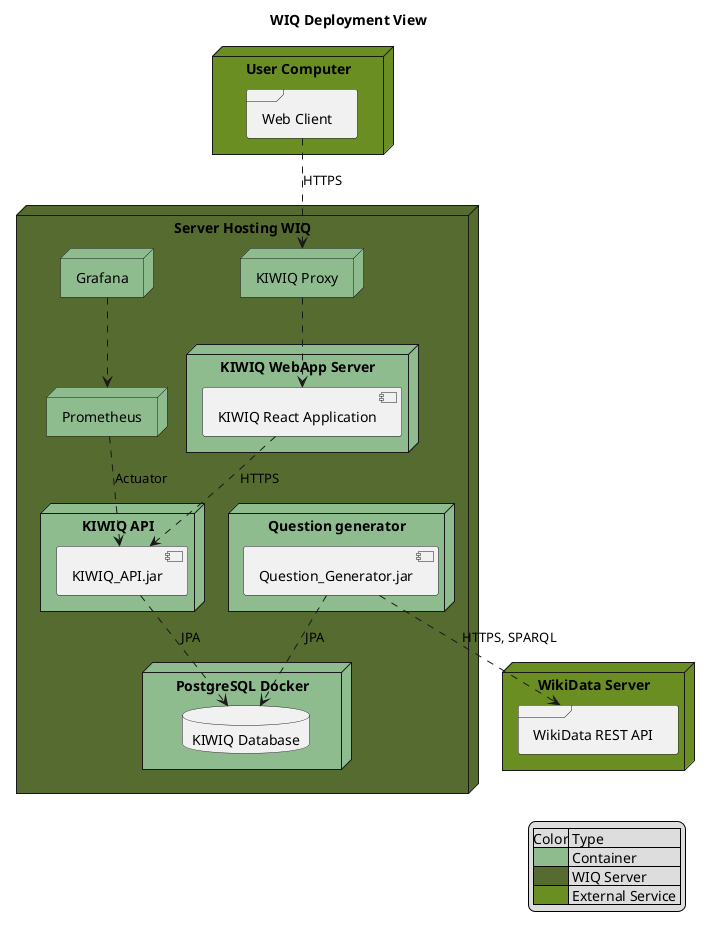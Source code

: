 @startuml

title WIQ Deployment View

legend right
    |Color| Type |
    |<#darkseagreen>| Container |
    |<#darkolivegreen>| WIQ Server |
    |<#OliveDrab>| External Service |
end legend

node "Server Hosting WIQ" #darkolivegreen {
  node "KIWIQ Proxy" #darkseagreen
  node "KIWIQ WebApp Server" #darkseagreen {
    component "KIWIQ React Application"
  }
  node "KIWIQ API" #darkseagreen{
      component "KIWIQ_API.jar"
  }
  node "PostgreSQL Docker" #darkseagreen{
    database "KIWIQ Database"
  }
  node "Question generator" #darkseagreen{
    component "Question_Generator.jar"
  }
  node "Grafana" #darkseagreen
  node "Prometheus" #darkseagreen
}
node "User Computer" #OliveDrab {
  frame "Web Client"
}
node "WikiData Server" #OliveDrab {
    frame "WikiData REST API"
}
"Web Client" ..> "KIWIQ Proxy" : "HTTPS"
"KIWIQ Proxy" ..> "KIWIQ React Application"
"KIWIQ React Application" ..> "KIWIQ_API.jar" : "HTTPS"
"KIWIQ_API.jar" ..> "KIWIQ Database" : "JPA"
"Question_Generator.jar" ..> "WikiData REST API" : "HTTPS, SPARQL"
"Question_Generator.jar" ..> "KIWIQ Database" : "JPA"
"Prometheus" ..> "KIWIQ_API.jar" : "Actuator"
"Grafana" ..> "Prometheus"
@enduml